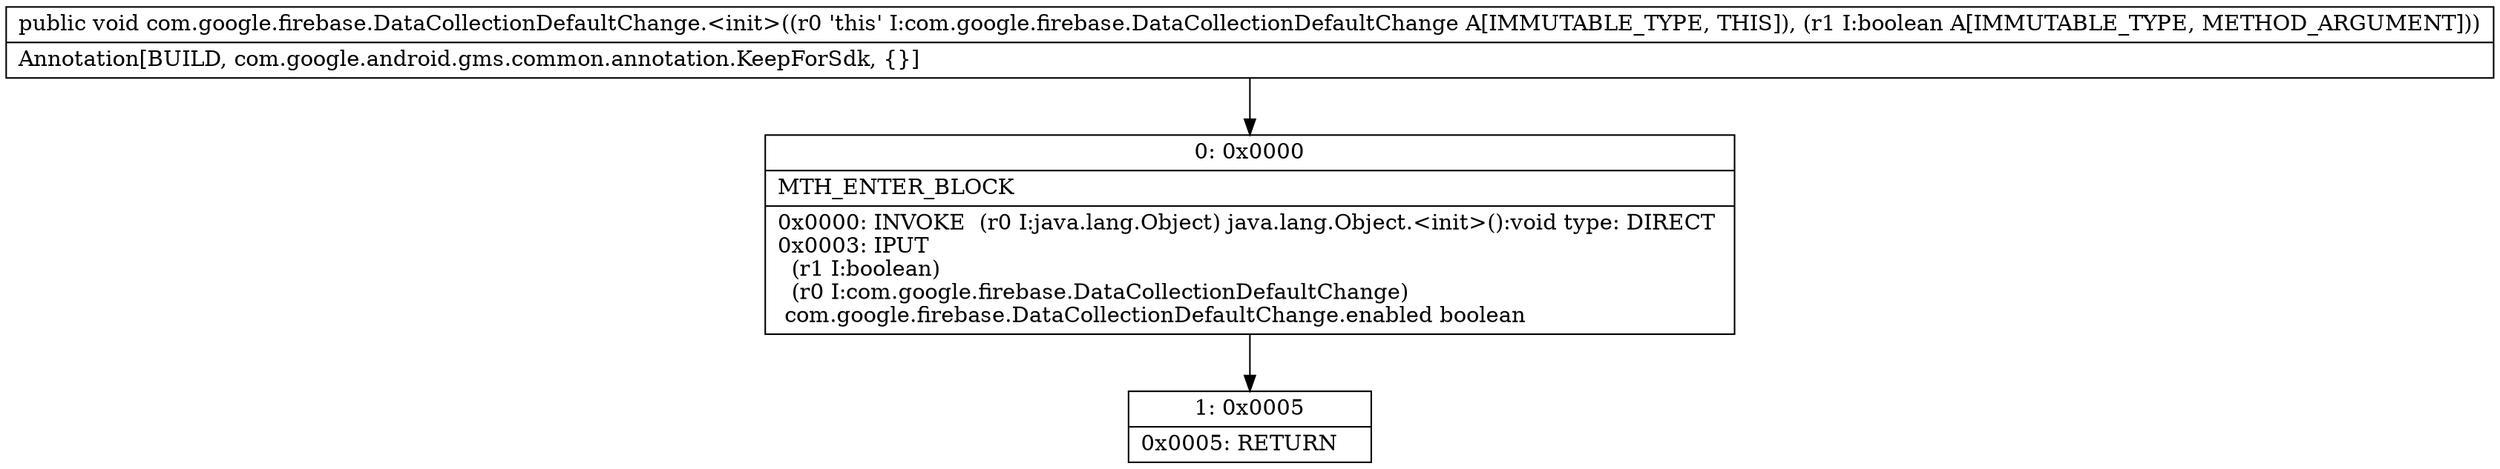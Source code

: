 digraph "CFG forcom.google.firebase.DataCollectionDefaultChange.\<init\>(Z)V" {
Node_0 [shape=record,label="{0\:\ 0x0000|MTH_ENTER_BLOCK\l|0x0000: INVOKE  (r0 I:java.lang.Object) java.lang.Object.\<init\>():void type: DIRECT \l0x0003: IPUT  \l  (r1 I:boolean)\l  (r0 I:com.google.firebase.DataCollectionDefaultChange)\l com.google.firebase.DataCollectionDefaultChange.enabled boolean \l}"];
Node_1 [shape=record,label="{1\:\ 0x0005|0x0005: RETURN   \l}"];
MethodNode[shape=record,label="{public void com.google.firebase.DataCollectionDefaultChange.\<init\>((r0 'this' I:com.google.firebase.DataCollectionDefaultChange A[IMMUTABLE_TYPE, THIS]), (r1 I:boolean A[IMMUTABLE_TYPE, METHOD_ARGUMENT]))  | Annotation[BUILD, com.google.android.gms.common.annotation.KeepForSdk, \{\}]\l}"];
MethodNode -> Node_0;
Node_0 -> Node_1;
}

